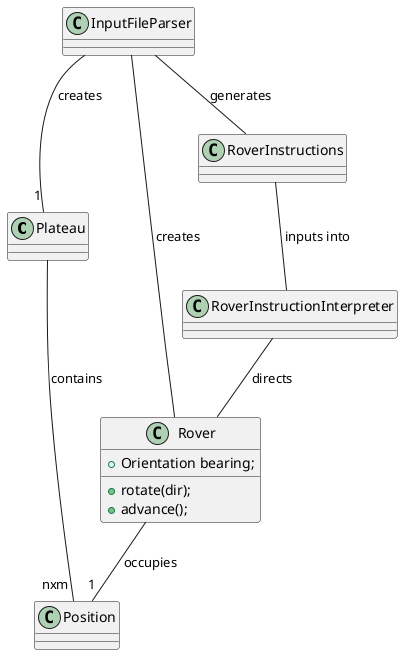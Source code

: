 @startuml

class Plateau {
}

class Position {
}

class Rover {
    +Orientation bearing;
    +rotate(dir);
    +advance();
}

class RoverInstructions {
}

class RoverInstructionInterpreter {
}

class InputFileParser {
}

InputFileParser -- "1" Plateau : creates
InputFileParser -- Rover : creates
InputFileParser -- RoverInstructions : generates
RoverInstructions -- RoverInstructionInterpreter : inputs into
RoverInstructionInterpreter -- Rover : directs
Plateau -- "nxm" Position : contains
Rover -- "1" Position : occupies
@enduml
